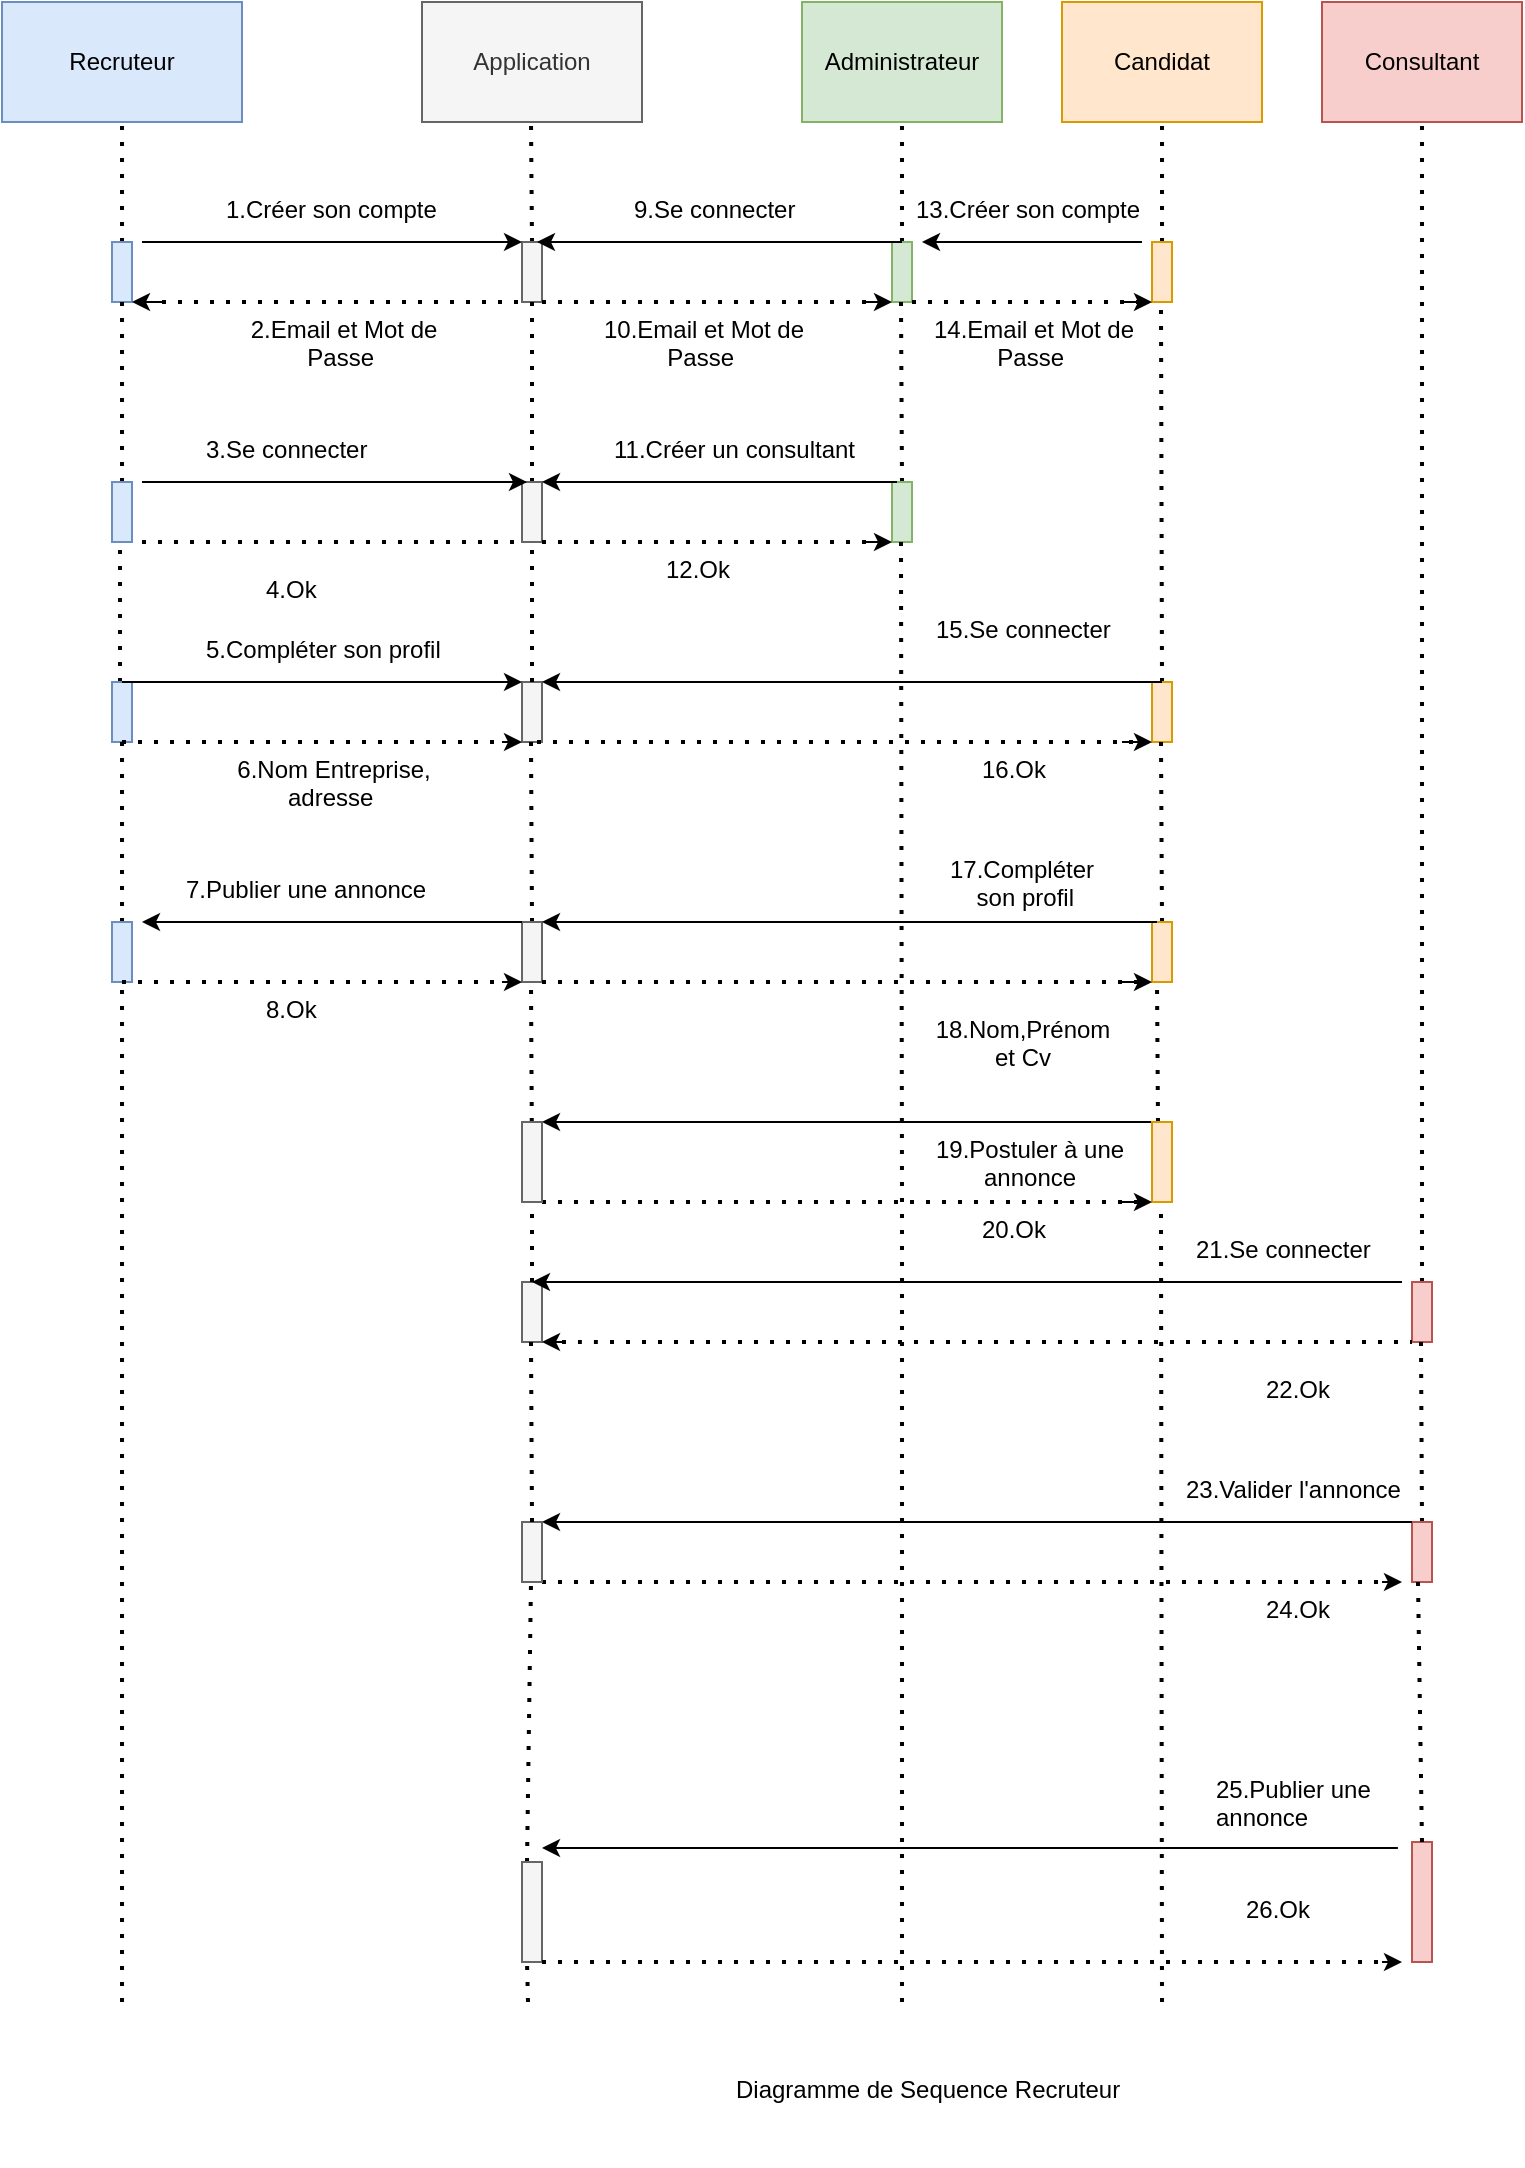 <mxfile version="13.9.9" type="device"><diagram id="ViOgae1L7rWa1uoEt76A" name="Page-1"><mxGraphModel dx="1086" dy="806" grid="1" gridSize="10" guides="1" tooltips="1" connect="1" arrows="1" fold="1" page="1" pageScale="1" pageWidth="827" pageHeight="1169" math="0" shadow="0"><root><mxCell id="0"/><mxCell id="1" parent="0"/><mxCell id="P5da-uRJXwo5UAFCDsNM-1" value="Recruteur" style="rounded=0;whiteSpace=wrap;html=1;fillColor=#dae8fc;strokeColor=#6c8ebf;" parent="1" vertex="1"><mxGeometry x="40" y="40" width="120" height="60" as="geometry"/></mxCell><mxCell id="P5da-uRJXwo5UAFCDsNM-3" value="Application" style="rounded=0;whiteSpace=wrap;html=1;fillColor=#f5f5f5;strokeColor=#666666;fontColor=#333333;" parent="1" vertex="1"><mxGeometry x="250" y="40" width="110" height="60" as="geometry"/></mxCell><mxCell id="P5da-uRJXwo5UAFCDsNM-4" value="Administrateur" style="rounded=0;whiteSpace=wrap;html=1;fillColor=#d5e8d4;strokeColor=#82b366;" parent="1" vertex="1"><mxGeometry x="440" y="40" width="100" height="60" as="geometry"/></mxCell><mxCell id="P5da-uRJXwo5UAFCDsNM-62" value="" style="endArrow=none;dashed=1;html=1;dashPattern=1 3;strokeWidth=2;" parent="1" edge="1"><mxGeometry width="50" height="50" relative="1" as="geometry"><mxPoint x="380" y="1040" as="sourcePoint"/><mxPoint x="380" y="1040" as="targetPoint"/></mxGeometry></mxCell><mxCell id="P5da-uRJXwo5UAFCDsNM-66" value="" style="endArrow=none;dashed=1;html=1;dashPattern=1 3;strokeWidth=2;" parent="1" edge="1"><mxGeometry width="50" height="50" relative="1" as="geometry"><mxPoint x="720" y="1120" as="sourcePoint"/><mxPoint x="720" y="1120" as="targetPoint"/></mxGeometry></mxCell><mxCell id="p3eNT7bTrq2J5SXxydvE-2" value="Candidat" style="rounded=0;whiteSpace=wrap;html=1;fillColor=#ffe6cc;strokeColor=#d79b00;" parent="1" vertex="1"><mxGeometry x="570" y="40" width="100" height="60" as="geometry"/></mxCell><mxCell id="p3eNT7bTrq2J5SXxydvE-22" value="" style="endArrow=none;dashed=1;html=1;dashPattern=1 3;strokeWidth=2;exitX=0.5;exitY=0;exitDx=0;exitDy=0;" parent="1" edge="1"><mxGeometry width="50" height="50" relative="1" as="geometry"><mxPoint x="380" y="930" as="sourcePoint"/><mxPoint x="380" y="930" as="targetPoint"/></mxGeometry></mxCell><mxCell id="NdZKwjlMjtHIEeKjf_pz-1" value="Consultant" style="rounded=0;whiteSpace=wrap;html=1;fillColor=#f8cecc;strokeColor=#b85450;" vertex="1" parent="1"><mxGeometry x="700" y="40" width="100" height="60" as="geometry"/></mxCell><mxCell id="NdZKwjlMjtHIEeKjf_pz-4" value="" style="endArrow=none;dashed=1;html=1;dashPattern=1 3;strokeWidth=2;" edge="1" parent="1"><mxGeometry width="50" height="50" relative="1" as="geometry"><mxPoint x="305" y="160" as="sourcePoint"/><mxPoint x="304.5" y="100" as="targetPoint"/></mxGeometry></mxCell><mxCell id="NdZKwjlMjtHIEeKjf_pz-5" value="" style="endArrow=none;dashed=1;html=1;dashPattern=1 3;strokeWidth=2;entryX=0.5;entryY=1;entryDx=0;entryDy=0;" edge="1" parent="1" target="P5da-uRJXwo5UAFCDsNM-4"><mxGeometry width="50" height="50" relative="1" as="geometry"><mxPoint x="490" y="160" as="sourcePoint"/><mxPoint x="480" y="-131" as="targetPoint"/></mxGeometry></mxCell><mxCell id="NdZKwjlMjtHIEeKjf_pz-6" value="" style="endArrow=none;dashed=1;html=1;dashPattern=1 3;strokeWidth=2;entryX=0.5;entryY=1;entryDx=0;entryDy=0;" edge="1" parent="1" target="p3eNT7bTrq2J5SXxydvE-2"><mxGeometry width="50" height="50" relative="1" as="geometry"><mxPoint x="620" y="160" as="sourcePoint"/><mxPoint x="590" y="510" as="targetPoint"/></mxGeometry></mxCell><mxCell id="NdZKwjlMjtHIEeKjf_pz-7" value="" style="endArrow=none;dashed=1;html=1;dashPattern=1 3;strokeWidth=2;entryX=0.5;entryY=1;entryDx=0;entryDy=0;" edge="1" parent="1" target="NdZKwjlMjtHIEeKjf_pz-1"><mxGeometry width="50" height="50" relative="1" as="geometry"><mxPoint x="750" y="680" as="sourcePoint"/><mxPoint x="750" y="190" as="targetPoint"/></mxGeometry></mxCell><mxCell id="NdZKwjlMjtHIEeKjf_pz-16" value="" style="endArrow=none;dashed=1;html=1;dashPattern=1 3;strokeWidth=2;" edge="1" parent="1"><mxGeometry width="50" height="50" relative="1" as="geometry"><mxPoint x="100" y="160" as="sourcePoint"/><mxPoint x="100" y="100" as="targetPoint"/></mxGeometry></mxCell><mxCell id="NdZKwjlMjtHIEeKjf_pz-18" value="" style="rounded=0;whiteSpace=wrap;html=1;fillColor=#dae8fc;strokeColor=#6c8ebf;" vertex="1" parent="1"><mxGeometry x="95" y="160" width="10" height="30" as="geometry"/></mxCell><mxCell id="NdZKwjlMjtHIEeKjf_pz-19" value="" style="endArrow=none;dashed=1;html=1;dashPattern=1 3;strokeWidth=2;entryX=0.5;entryY=1;entryDx=0;entryDy=0;" edge="1" parent="1" target="NdZKwjlMjtHIEeKjf_pz-18"><mxGeometry width="50" height="50" relative="1" as="geometry"><mxPoint x="100" y="280" as="sourcePoint"/><mxPoint x="100" y="200" as="targetPoint"/></mxGeometry></mxCell><mxCell id="NdZKwjlMjtHIEeKjf_pz-20" value="" style="rounded=0;whiteSpace=wrap;html=1;fillColor=#f5f5f5;strokeColor=#666666;fontColor=#333333;" vertex="1" parent="1"><mxGeometry x="300" y="160" width="10" height="30" as="geometry"/></mxCell><mxCell id="NdZKwjlMjtHIEeKjf_pz-21" value="" style="rounded=0;whiteSpace=wrap;html=1;fillColor=#f8cecc;strokeColor=#b85450;" vertex="1" parent="1"><mxGeometry x="745" y="680" width="10" height="30" as="geometry"/></mxCell><mxCell id="NdZKwjlMjtHIEeKjf_pz-25" value="" style="endArrow=classic;html=1;entryX=0;entryY=0;entryDx=0;entryDy=0;" edge="1" parent="1" target="NdZKwjlMjtHIEeKjf_pz-20"><mxGeometry width="50" height="50" relative="1" as="geometry"><mxPoint x="110" y="160" as="sourcePoint"/><mxPoint x="440" y="350" as="targetPoint"/></mxGeometry></mxCell><mxCell id="NdZKwjlMjtHIEeKjf_pz-26" value="&lt;span class=&quot;fontstyle0&quot;&gt;1.Créer son compte&lt;/span&gt; &lt;br&gt;" style="text;whiteSpace=wrap;html=1;" vertex="1" parent="1"><mxGeometry x="150" y="130" width="120" height="40" as="geometry"/></mxCell><mxCell id="NdZKwjlMjtHIEeKjf_pz-27" value="" style="endArrow=none;dashed=1;html=1;dashPattern=1 3;strokeWidth=2;entryX=0;entryY=1;entryDx=0;entryDy=0;" edge="1" parent="1" target="NdZKwjlMjtHIEeKjf_pz-20"><mxGeometry width="50" height="50" relative="1" as="geometry"><mxPoint x="120" y="190" as="sourcePoint"/><mxPoint x="440" y="350" as="targetPoint"/></mxGeometry></mxCell><mxCell id="NdZKwjlMjtHIEeKjf_pz-28" value="" style="endArrow=classic;html=1;entryX=1;entryY=1;entryDx=0;entryDy=0;" edge="1" parent="1" target="NdZKwjlMjtHIEeKjf_pz-18"><mxGeometry width="50" height="50" relative="1" as="geometry"><mxPoint x="120" y="190" as="sourcePoint"/><mxPoint x="440" y="350" as="targetPoint"/></mxGeometry></mxCell><mxCell id="NdZKwjlMjtHIEeKjf_pz-29" value="&lt;div style=&quot;text-align: center&quot;&gt;&lt;span class=&quot;fontstyle0&quot;&gt;2.Email et Mot de Passe&lt;/span&gt;&lt;span&gt;&amp;nbsp;&lt;/span&gt;&lt;/div&gt;" style="text;whiteSpace=wrap;html=1;" vertex="1" parent="1"><mxGeometry x="150" y="190" width="120" height="40" as="geometry"/></mxCell><mxCell id="NdZKwjlMjtHIEeKjf_pz-30" value="" style="endArrow=none;dashed=1;html=1;dashPattern=1 3;strokeWidth=2;entryX=0.5;entryY=1;entryDx=0;entryDy=0;" edge="1" parent="1" target="NdZKwjlMjtHIEeKjf_pz-20"><mxGeometry width="50" height="50" relative="1" as="geometry"><mxPoint x="305" y="280" as="sourcePoint"/><mxPoint x="440" y="350" as="targetPoint"/></mxGeometry></mxCell><mxCell id="NdZKwjlMjtHIEeKjf_pz-31" value="" style="rounded=0;whiteSpace=wrap;html=1;fillColor=#dae8fc;strokeColor=#6c8ebf;" vertex="1" parent="1"><mxGeometry x="95" y="280" width="10" height="30" as="geometry"/></mxCell><mxCell id="NdZKwjlMjtHIEeKjf_pz-32" value="" style="rounded=0;whiteSpace=wrap;html=1;fillColor=#f5f5f5;strokeColor=#666666;fontColor=#333333;" vertex="1" parent="1"><mxGeometry x="300" y="280" width="10" height="30" as="geometry"/></mxCell><mxCell id="NdZKwjlMjtHIEeKjf_pz-33" value="" style="endArrow=classic;html=1;entryX=0.25;entryY=0;entryDx=0;entryDy=0;" edge="1" parent="1" target="NdZKwjlMjtHIEeKjf_pz-32"><mxGeometry width="50" height="50" relative="1" as="geometry"><mxPoint x="110" y="280" as="sourcePoint"/><mxPoint x="440" y="350" as="targetPoint"/></mxGeometry></mxCell><mxCell id="NdZKwjlMjtHIEeKjf_pz-34" value="&lt;span class=&quot;fontstyle0&quot;&gt;3.Se connecter&lt;/span&gt; " style="text;whiteSpace=wrap;html=1;" vertex="1" parent="1"><mxGeometry x="140" y="250" width="120" height="40" as="geometry"/></mxCell><mxCell id="NdZKwjlMjtHIEeKjf_pz-35" value="" style="endArrow=none;dashed=1;html=1;dashPattern=1 3;strokeWidth=2;entryX=0;entryY=1;entryDx=0;entryDy=0;" edge="1" parent="1" target="NdZKwjlMjtHIEeKjf_pz-32"><mxGeometry width="50" height="50" relative="1" as="geometry"><mxPoint x="110" y="310" as="sourcePoint"/><mxPoint x="440" y="350" as="targetPoint"/></mxGeometry></mxCell><mxCell id="NdZKwjlMjtHIEeKjf_pz-36" value="&lt;span class=&quot;fontstyle0&quot;&gt;4.Ok&lt;/span&gt;" style="text;whiteSpace=wrap;html=1;" vertex="1" parent="1"><mxGeometry x="170" y="320" width="120" height="40" as="geometry"/></mxCell><mxCell id="NdZKwjlMjtHIEeKjf_pz-37" value="&lt;span class=&quot;fontstyle0&quot;&gt;5.Compléter son profil&lt;/span&gt; &lt;br&gt;" style="text;whiteSpace=wrap;html=1;" vertex="1" parent="1"><mxGeometry x="140" y="350" width="130" height="40" as="geometry"/></mxCell><mxCell id="NdZKwjlMjtHIEeKjf_pz-38" value="" style="endArrow=none;dashed=1;html=1;dashPattern=1 3;strokeWidth=2;" edge="1" parent="1"><mxGeometry width="50" height="50" relative="1" as="geometry"><mxPoint x="99" y="380" as="sourcePoint"/><mxPoint x="99" y="310" as="targetPoint"/></mxGeometry></mxCell><mxCell id="NdZKwjlMjtHIEeKjf_pz-39" value="" style="rounded=0;whiteSpace=wrap;html=1;fillColor=#dae8fc;strokeColor=#6c8ebf;" vertex="1" parent="1"><mxGeometry x="95" y="380" width="10" height="30" as="geometry"/></mxCell><mxCell id="NdZKwjlMjtHIEeKjf_pz-40" value="" style="rounded=0;whiteSpace=wrap;html=1;fillColor=#f5f5f5;strokeColor=#666666;fontColor=#333333;" vertex="1" parent="1"><mxGeometry x="300" y="380" width="10" height="30" as="geometry"/></mxCell><mxCell id="NdZKwjlMjtHIEeKjf_pz-41" value="" style="endArrow=classic;html=1;entryX=0;entryY=0;entryDx=0;entryDy=0;" edge="1" parent="1" target="NdZKwjlMjtHIEeKjf_pz-40"><mxGeometry width="50" height="50" relative="1" as="geometry"><mxPoint x="100" y="380" as="sourcePoint"/><mxPoint x="440" y="350" as="targetPoint"/></mxGeometry></mxCell><mxCell id="NdZKwjlMjtHIEeKjf_pz-42" value="" style="endArrow=none;dashed=1;html=1;dashPattern=1 3;strokeWidth=2;exitX=0.5;exitY=0;exitDx=0;exitDy=0;entryX=0.5;entryY=1;entryDx=0;entryDy=0;entryPerimeter=0;" edge="1" parent="1" source="NdZKwjlMjtHIEeKjf_pz-40" target="NdZKwjlMjtHIEeKjf_pz-32"><mxGeometry width="50" height="50" relative="1" as="geometry"><mxPoint x="260" y="360" as="sourcePoint"/><mxPoint x="310" y="310" as="targetPoint"/></mxGeometry></mxCell><mxCell id="NdZKwjlMjtHIEeKjf_pz-43" value="" style="endArrow=none;dashed=1;html=1;dashPattern=1 3;strokeWidth=2;entryX=0.5;entryY=1;entryDx=0;entryDy=0;" edge="1" parent="1" target="NdZKwjlMjtHIEeKjf_pz-39"><mxGeometry width="50" height="50" relative="1" as="geometry"><mxPoint x="100" y="500" as="sourcePoint"/><mxPoint x="105" y="410" as="targetPoint"/></mxGeometry></mxCell><mxCell id="NdZKwjlMjtHIEeKjf_pz-45" value="" style="endArrow=none;dashed=1;html=1;dashPattern=1 3;strokeWidth=2;" edge="1" parent="1"><mxGeometry width="50" height="50" relative="1" as="geometry"><mxPoint x="305" y="500" as="sourcePoint"/><mxPoint x="304.5" y="410" as="targetPoint"/></mxGeometry></mxCell><mxCell id="NdZKwjlMjtHIEeKjf_pz-46" value="" style="endArrow=none;dashed=1;html=1;dashPattern=1 3;strokeWidth=2;exitX=0.5;exitY=1;exitDx=0;exitDy=0;" edge="1" parent="1" source="NdZKwjlMjtHIEeKjf_pz-39"><mxGeometry width="50" height="50" relative="1" as="geometry"><mxPoint x="390" y="400" as="sourcePoint"/><mxPoint x="290" y="410" as="targetPoint"/></mxGeometry></mxCell><mxCell id="NdZKwjlMjtHIEeKjf_pz-47" value="" style="endArrow=classic;html=1;entryX=0;entryY=1;entryDx=0;entryDy=0;" edge="1" parent="1" target="NdZKwjlMjtHIEeKjf_pz-40"><mxGeometry width="50" height="50" relative="1" as="geometry"><mxPoint x="290" y="410" as="sourcePoint"/><mxPoint x="340" y="360" as="targetPoint"/></mxGeometry></mxCell><mxCell id="NdZKwjlMjtHIEeKjf_pz-48" value="&lt;div style=&quot;text-align: center&quot;&gt;&lt;span class=&quot;fontstyle0&quot;&gt;6.Nom Entreprise, adresse&lt;/span&gt;&lt;span&gt;&amp;nbsp;&lt;/span&gt;&lt;/div&gt;" style="text;whiteSpace=wrap;html=1;" vertex="1" parent="1"><mxGeometry x="140" y="410" width="130" height="40" as="geometry"/></mxCell><mxCell id="NdZKwjlMjtHIEeKjf_pz-49" value="&lt;span class=&quot;fontstyle0&quot;&gt;7.Publier une annonce&lt;/span&gt; &lt;br&gt;" style="text;whiteSpace=wrap;html=1;" vertex="1" parent="1"><mxGeometry x="130" y="470" width="140" height="40" as="geometry"/></mxCell><mxCell id="NdZKwjlMjtHIEeKjf_pz-50" value="" style="rounded=0;whiteSpace=wrap;html=1;fillColor=#dae8fc;strokeColor=#6c8ebf;" vertex="1" parent="1"><mxGeometry x="95" y="500" width="10" height="30" as="geometry"/></mxCell><mxCell id="NdZKwjlMjtHIEeKjf_pz-51" value="" style="rounded=0;whiteSpace=wrap;html=1;fillColor=#f5f5f5;strokeColor=#666666;fontColor=#333333;" vertex="1" parent="1"><mxGeometry x="300" y="500" width="10" height="30" as="geometry"/></mxCell><mxCell id="NdZKwjlMjtHIEeKjf_pz-52" value="" style="endArrow=classic;html=1;exitX=0;exitY=0;exitDx=0;exitDy=0;" edge="1" parent="1" source="NdZKwjlMjtHIEeKjf_pz-51"><mxGeometry width="50" height="50" relative="1" as="geometry"><mxPoint x="190" y="530" as="sourcePoint"/><mxPoint x="110" y="500" as="targetPoint"/></mxGeometry></mxCell><mxCell id="NdZKwjlMjtHIEeKjf_pz-53" value="" style="endArrow=none;dashed=1;html=1;dashPattern=1 3;strokeWidth=2;exitX=0.5;exitY=1;exitDx=0;exitDy=0;" edge="1" parent="1" source="NdZKwjlMjtHIEeKjf_pz-50"><mxGeometry width="50" height="50" relative="1" as="geometry"><mxPoint x="175" y="550" as="sourcePoint"/><mxPoint x="290" y="530" as="targetPoint"/></mxGeometry></mxCell><mxCell id="NdZKwjlMjtHIEeKjf_pz-54" value="" style="endArrow=classic;html=1;" edge="1" parent="1"><mxGeometry width="50" height="50" relative="1" as="geometry"><mxPoint x="290" y="530" as="sourcePoint"/><mxPoint x="300" y="530" as="targetPoint"/></mxGeometry></mxCell><mxCell id="NdZKwjlMjtHIEeKjf_pz-55" value="&lt;span class=&quot;fontstyle0&quot;&gt;8.Ok&lt;/span&gt;" style="text;whiteSpace=wrap;html=1;" vertex="1" parent="1"><mxGeometry x="170" y="530" width="60" height="40" as="geometry"/></mxCell><mxCell id="NdZKwjlMjtHIEeKjf_pz-56" value="" style="endArrow=none;dashed=1;html=1;dashPattern=1 3;strokeWidth=2;" edge="1" parent="1"><mxGeometry width="50" height="50" relative="1" as="geometry"><mxPoint x="100" y="1040" as="sourcePoint"/><mxPoint x="100" y="530" as="targetPoint"/></mxGeometry></mxCell><mxCell id="NdZKwjlMjtHIEeKjf_pz-57" value="" style="endArrow=none;dashed=1;html=1;dashPattern=1 3;strokeWidth=2;" edge="1" parent="1" source="NdZKwjlMjtHIEeKjf_pz-139"><mxGeometry width="50" height="50" relative="1" as="geometry"><mxPoint x="305" y="680" as="sourcePoint"/><mxPoint x="304.5" y="530" as="targetPoint"/></mxGeometry></mxCell><mxCell id="NdZKwjlMjtHIEeKjf_pz-60" value="&lt;span class=&quot;fontstyle0&quot;&gt;9.Se connecter&lt;/span&gt; " style="text;whiteSpace=wrap;html=1;" vertex="1" parent="1"><mxGeometry x="354" y="130" width="120" height="40" as="geometry"/></mxCell><mxCell id="NdZKwjlMjtHIEeKjf_pz-61" value="" style="rounded=0;whiteSpace=wrap;html=1;fillColor=#d5e8d4;strokeColor=#82b366;" vertex="1" parent="1"><mxGeometry x="485" y="160" width="10" height="30" as="geometry"/></mxCell><mxCell id="NdZKwjlMjtHIEeKjf_pz-62" value="" style="endArrow=classic;html=1;entryX=0.75;entryY=0;entryDx=0;entryDy=0;exitX=0.5;exitY=0;exitDx=0;exitDy=0;exitPerimeter=0;" edge="1" parent="1" source="NdZKwjlMjtHIEeKjf_pz-61" target="NdZKwjlMjtHIEeKjf_pz-20"><mxGeometry width="50" height="50" relative="1" as="geometry"><mxPoint x="480" y="160" as="sourcePoint"/><mxPoint x="440" y="250" as="targetPoint"/></mxGeometry></mxCell><mxCell id="NdZKwjlMjtHIEeKjf_pz-63" value="" style="endArrow=none;dashed=1;html=1;dashPattern=1 3;strokeWidth=2;" edge="1" parent="1"><mxGeometry width="50" height="50" relative="1" as="geometry"><mxPoint x="310" y="190" as="sourcePoint"/><mxPoint x="480" y="190" as="targetPoint"/></mxGeometry></mxCell><mxCell id="NdZKwjlMjtHIEeKjf_pz-64" value="" style="endArrow=classic;html=1;entryX=0;entryY=1;entryDx=0;entryDy=0;" edge="1" parent="1" target="NdZKwjlMjtHIEeKjf_pz-61"><mxGeometry width="50" height="50" relative="1" as="geometry"><mxPoint x="470" y="190" as="sourcePoint"/><mxPoint x="485" y="185" as="targetPoint"/></mxGeometry></mxCell><mxCell id="NdZKwjlMjtHIEeKjf_pz-65" value="" style="endArrow=none;dashed=1;html=1;dashPattern=1 3;strokeWidth=2;" edge="1" parent="1"><mxGeometry width="50" height="50" relative="1" as="geometry"><mxPoint x="490" y="280" as="sourcePoint"/><mxPoint x="489.5" y="190" as="targetPoint"/></mxGeometry></mxCell><mxCell id="NdZKwjlMjtHIEeKjf_pz-66" value="&lt;div style=&quot;text-align: center&quot;&gt;&lt;span class=&quot;fontstyle0&quot;&gt;10.Email et Mot de Passe&lt;/span&gt;&lt;span&gt;&amp;nbsp;&lt;/span&gt;&lt;/div&gt;" style="text;whiteSpace=wrap;html=1;" vertex="1" parent="1"><mxGeometry x="330" y="190" width="120" height="40" as="geometry"/></mxCell><mxCell id="NdZKwjlMjtHIEeKjf_pz-67" value="" style="rounded=0;whiteSpace=wrap;html=1;fillColor=#d5e8d4;strokeColor=#82b366;" vertex="1" parent="1"><mxGeometry x="485" y="280" width="10" height="30" as="geometry"/></mxCell><mxCell id="NdZKwjlMjtHIEeKjf_pz-68" value="" style="endArrow=classic;html=1;entryX=1;entryY=0;entryDx=0;entryDy=0;exitX=0.25;exitY=0;exitDx=0;exitDy=0;" edge="1" parent="1" source="NdZKwjlMjtHIEeKjf_pz-67" target="NdZKwjlMjtHIEeKjf_pz-32"><mxGeometry width="50" height="50" relative="1" as="geometry"><mxPoint x="480" y="280" as="sourcePoint"/><mxPoint x="440" y="250" as="targetPoint"/></mxGeometry></mxCell><mxCell id="NdZKwjlMjtHIEeKjf_pz-69" value="" style="endArrow=none;dashed=1;html=1;dashPattern=1 3;strokeWidth=2;exitX=1;exitY=1;exitDx=0;exitDy=0;" edge="1" parent="1" source="NdZKwjlMjtHIEeKjf_pz-32"><mxGeometry width="50" height="50" relative="1" as="geometry"><mxPoint x="390" y="300" as="sourcePoint"/><mxPoint x="480" y="310" as="targetPoint"/></mxGeometry></mxCell><mxCell id="NdZKwjlMjtHIEeKjf_pz-70" value="" style="endArrow=classic;html=1;entryX=0;entryY=1;entryDx=0;entryDy=0;" edge="1" parent="1" target="NdZKwjlMjtHIEeKjf_pz-67"><mxGeometry width="50" height="50" relative="1" as="geometry"><mxPoint x="470" y="310" as="sourcePoint"/><mxPoint x="440" y="250" as="targetPoint"/></mxGeometry></mxCell><mxCell id="NdZKwjlMjtHIEeKjf_pz-71" value="&lt;span class=&quot;fontstyle0&quot;&gt;11.Créer un consultant&lt;/span&gt; &lt;br&gt;" style="text;whiteSpace=wrap;html=1;" vertex="1" parent="1"><mxGeometry x="344" y="250" width="130" height="30" as="geometry"/></mxCell><mxCell id="NdZKwjlMjtHIEeKjf_pz-72" value="&lt;span class=&quot;fontstyle0&quot;&gt;12.Ok&lt;/span&gt;" style="text;whiteSpace=wrap;html=1;" vertex="1" parent="1"><mxGeometry x="370" y="310" width="40" height="40" as="geometry"/></mxCell><mxCell id="NdZKwjlMjtHIEeKjf_pz-73" value="" style="endArrow=none;dashed=1;html=1;dashPattern=1 3;strokeWidth=2;" edge="1" parent="1"><mxGeometry width="50" height="50" relative="1" as="geometry"><mxPoint x="490" y="640" as="sourcePoint"/><mxPoint x="489.5" y="310" as="targetPoint"/></mxGeometry></mxCell><mxCell id="NdZKwjlMjtHIEeKjf_pz-74" value="" style="rounded=0;whiteSpace=wrap;html=1;fillColor=#ffe6cc;strokeColor=#d79b00;" vertex="1" parent="1"><mxGeometry x="615" y="160" width="10" height="30" as="geometry"/></mxCell><mxCell id="NdZKwjlMjtHIEeKjf_pz-75" value="" style="endArrow=classic;html=1;" edge="1" parent="1"><mxGeometry width="50" height="50" relative="1" as="geometry"><mxPoint x="610" y="160" as="sourcePoint"/><mxPoint x="500" y="160" as="targetPoint"/></mxGeometry></mxCell><mxCell id="NdZKwjlMjtHIEeKjf_pz-76" value="" style="endArrow=none;dashed=1;html=1;dashPattern=1 3;strokeWidth=2;exitX=1;exitY=1;exitDx=0;exitDy=0;" edge="1" parent="1" source="NdZKwjlMjtHIEeKjf_pz-61"><mxGeometry width="50" height="50" relative="1" as="geometry"><mxPoint x="560" y="240" as="sourcePoint"/><mxPoint x="610" y="190" as="targetPoint"/></mxGeometry></mxCell><mxCell id="NdZKwjlMjtHIEeKjf_pz-77" value="" style="endArrow=classic;html=1;" edge="1" parent="1"><mxGeometry width="50" height="50" relative="1" as="geometry"><mxPoint x="600" y="190" as="sourcePoint"/><mxPoint x="615" y="190" as="targetPoint"/></mxGeometry></mxCell><mxCell id="NdZKwjlMjtHIEeKjf_pz-78" value="&lt;span class=&quot;fontstyle0&quot;&gt;13.Créer son compte&lt;/span&gt; " style="text;whiteSpace=wrap;html=1;" vertex="1" parent="1"><mxGeometry x="495" y="130" width="120" height="40" as="geometry"/></mxCell><mxCell id="NdZKwjlMjtHIEeKjf_pz-79" value="&lt;div style=&quot;text-align: center&quot;&gt;&lt;span class=&quot;fontstyle0&quot;&gt;14.Email et Mot de Passe&lt;/span&gt;&lt;span&gt;&amp;nbsp;&lt;/span&gt;&lt;/div&gt;" style="text;whiteSpace=wrap;html=1;" vertex="1" parent="1"><mxGeometry x="495" y="190" width="120" height="40" as="geometry"/></mxCell><mxCell id="NdZKwjlMjtHIEeKjf_pz-80" value="" style="endArrow=none;dashed=1;html=1;dashPattern=1 3;strokeWidth=2;" edge="1" parent="1"><mxGeometry width="50" height="50" relative="1" as="geometry"><mxPoint x="620" y="380" as="sourcePoint"/><mxPoint x="619.5" y="190" as="targetPoint"/></mxGeometry></mxCell><mxCell id="NdZKwjlMjtHIEeKjf_pz-81" value="" style="rounded=0;whiteSpace=wrap;html=1;fillColor=#ffe6cc;strokeColor=#d79b00;" vertex="1" parent="1"><mxGeometry x="615" y="380" width="10" height="30" as="geometry"/></mxCell><mxCell id="NdZKwjlMjtHIEeKjf_pz-82" value="" style="endArrow=classic;html=1;entryX=1;entryY=0;entryDx=0;entryDy=0;" edge="1" parent="1" target="NdZKwjlMjtHIEeKjf_pz-40"><mxGeometry width="50" height="50" relative="1" as="geometry"><mxPoint x="620" y="380" as="sourcePoint"/><mxPoint x="440" y="430" as="targetPoint"/></mxGeometry></mxCell><mxCell id="NdZKwjlMjtHIEeKjf_pz-84" value="" style="endArrow=none;dashed=1;html=1;dashPattern=1 3;strokeWidth=2;exitX=0.75;exitY=1;exitDx=0;exitDy=0;" edge="1" parent="1" source="NdZKwjlMjtHIEeKjf_pz-40"><mxGeometry width="50" height="50" relative="1" as="geometry"><mxPoint x="390" y="480" as="sourcePoint"/><mxPoint x="610" y="410" as="targetPoint"/></mxGeometry></mxCell><mxCell id="NdZKwjlMjtHIEeKjf_pz-85" value="" style="endArrow=classic;html=1;" edge="1" parent="1"><mxGeometry width="50" height="50" relative="1" as="geometry"><mxPoint x="600" y="410" as="sourcePoint"/><mxPoint x="615" y="410" as="targetPoint"/></mxGeometry></mxCell><mxCell id="NdZKwjlMjtHIEeKjf_pz-86" value="" style="endArrow=none;dashed=1;html=1;dashPattern=1 3;strokeWidth=2;" edge="1" parent="1"><mxGeometry width="50" height="50" relative="1" as="geometry"><mxPoint x="620" y="500" as="sourcePoint"/><mxPoint x="619.5" y="410" as="targetPoint"/></mxGeometry></mxCell><mxCell id="NdZKwjlMjtHIEeKjf_pz-87" value="&lt;span class=&quot;fontstyle0&quot;&gt;15.Se connecter&lt;/span&gt; " style="text;whiteSpace=wrap;html=1;" vertex="1" parent="1"><mxGeometry x="505" y="340" width="120" height="40" as="geometry"/></mxCell><mxCell id="NdZKwjlMjtHIEeKjf_pz-88" value="&lt;span class=&quot;fontstyle0&quot;&gt;16.Ok&lt;/span&gt;&amp;nbsp;" style="text;whiteSpace=wrap;html=1;" vertex="1" parent="1"><mxGeometry x="527.5" y="410" width="75" height="40" as="geometry"/></mxCell><mxCell id="NdZKwjlMjtHIEeKjf_pz-89" value="&lt;span class=&quot;fontstyle0&quot;&gt;17.Compléter&lt;br&gt;&amp;nbsp;son profil&lt;/span&gt; " style="text;whiteSpace=wrap;html=1;align=center;" vertex="1" parent="1"><mxGeometry x="485" y="460" width="130" height="40" as="geometry"/></mxCell><mxCell id="NdZKwjlMjtHIEeKjf_pz-90" value="" style="rounded=0;whiteSpace=wrap;html=1;fillColor=#ffe6cc;strokeColor=#d79b00;" vertex="1" parent="1"><mxGeometry x="615" y="500" width="10" height="30" as="geometry"/></mxCell><mxCell id="NdZKwjlMjtHIEeKjf_pz-91" value="" style="endArrow=classic;html=1;exitX=0.25;exitY=0;exitDx=0;exitDy=0;entryX=1;entryY=0;entryDx=0;entryDy=0;" edge="1" parent="1" source="NdZKwjlMjtHIEeKjf_pz-90" target="NdZKwjlMjtHIEeKjf_pz-51"><mxGeometry width="50" height="50" relative="1" as="geometry"><mxPoint x="390" y="480" as="sourcePoint"/><mxPoint x="440" y="430" as="targetPoint"/></mxGeometry></mxCell><mxCell id="NdZKwjlMjtHIEeKjf_pz-92" value="" style="endArrow=none;dashed=1;html=1;dashPattern=1 3;strokeWidth=2;" edge="1" parent="1"><mxGeometry width="50" height="50" relative="1" as="geometry"><mxPoint x="310" y="530" as="sourcePoint"/><mxPoint x="610" y="530" as="targetPoint"/></mxGeometry></mxCell><mxCell id="NdZKwjlMjtHIEeKjf_pz-93" value="" style="endArrow=classic;html=1;entryX=0;entryY=1;entryDx=0;entryDy=0;" edge="1" parent="1" target="NdZKwjlMjtHIEeKjf_pz-90"><mxGeometry width="50" height="50" relative="1" as="geometry"><mxPoint x="600" y="530" as="sourcePoint"/><mxPoint x="615" y="525" as="targetPoint"/></mxGeometry></mxCell><mxCell id="NdZKwjlMjtHIEeKjf_pz-94" value="&lt;span class=&quot;fontstyle0&quot;&gt;18.Nom,Prénom &lt;br&gt;et Cv&lt;br&gt;&lt;/span&gt;" style="text;whiteSpace=wrap;html=1;align=center;" vertex="1" parent="1"><mxGeometry x="492.5" y="540" width="115" height="40" as="geometry"/></mxCell><mxCell id="NdZKwjlMjtHIEeKjf_pz-95" value="" style="endArrow=none;dashed=1;html=1;dashPattern=1 3;strokeWidth=2;entryX=0.25;entryY=1;entryDx=0;entryDy=0;" edge="1" parent="1" target="NdZKwjlMjtHIEeKjf_pz-90"><mxGeometry width="50" height="50" relative="1" as="geometry"><mxPoint x="618" y="600" as="sourcePoint"/><mxPoint x="630" y="580" as="targetPoint"/></mxGeometry></mxCell><mxCell id="NdZKwjlMjtHIEeKjf_pz-97" value="&lt;div style=&quot;text-align: center&quot;&gt;&lt;span&gt;19.Postuler à une&amp;nbsp;&lt;/span&gt;&lt;/div&gt;&lt;span class=&quot;fontstyle0&quot;&gt;&lt;div style=&quot;text-align: center&quot;&gt;&lt;span class=&quot;fontstyle0&quot;&gt;annonce&lt;/span&gt;&lt;span&gt;&amp;nbsp;&lt;/span&gt;&lt;/div&gt;&lt;/span&gt;" style="text;whiteSpace=wrap;html=1;" vertex="1" parent="1"><mxGeometry x="505" y="600" width="100" height="40" as="geometry"/></mxCell><mxCell id="NdZKwjlMjtHIEeKjf_pz-98" value="" style="endArrow=classic;html=1;exitX=0.25;exitY=0;exitDx=0;exitDy=0;" edge="1" parent="1" source="NdZKwjlMjtHIEeKjf_pz-100"><mxGeometry width="50" height="50" relative="1" as="geometry"><mxPoint x="610" y="600" as="sourcePoint"/><mxPoint x="310" y="600" as="targetPoint"/></mxGeometry></mxCell><mxCell id="NdZKwjlMjtHIEeKjf_pz-100" value="" style="rounded=0;whiteSpace=wrap;html=1;fillColor=#ffe6cc;strokeColor=#d79b00;" vertex="1" parent="1"><mxGeometry x="615" y="600" width="10" height="40" as="geometry"/></mxCell><mxCell id="NdZKwjlMjtHIEeKjf_pz-101" value="" style="endArrow=none;dashed=1;html=1;dashPattern=1 3;strokeWidth=2;exitX=1;exitY=1;exitDx=0;exitDy=0;" edge="1" parent="1" source="NdZKwjlMjtHIEeKjf_pz-139"><mxGeometry width="50" height="50" relative="1" as="geometry"><mxPoint x="500" y="640" as="sourcePoint"/><mxPoint x="608" y="640" as="targetPoint"/></mxGeometry></mxCell><mxCell id="NdZKwjlMjtHIEeKjf_pz-102" value="" style="endArrow=classic;html=1;" edge="1" parent="1"><mxGeometry width="50" height="50" relative="1" as="geometry"><mxPoint x="600" y="640" as="sourcePoint"/><mxPoint x="615" y="640" as="targetPoint"/></mxGeometry></mxCell><mxCell id="NdZKwjlMjtHIEeKjf_pz-103" value="" style="endArrow=none;dashed=1;html=1;dashPattern=1 3;strokeWidth=2;" edge="1" parent="1"><mxGeometry width="50" height="50" relative="1" as="geometry"><mxPoint x="490" y="1040" as="sourcePoint"/><mxPoint x="490" y="640" as="targetPoint"/></mxGeometry></mxCell><mxCell id="NdZKwjlMjtHIEeKjf_pz-104" value="&lt;span class=&quot;fontstyle0&quot;&gt;20.Ok&lt;/span&gt;&amp;nbsp;" style="text;whiteSpace=wrap;html=1;" vertex="1" parent="1"><mxGeometry x="527.5" y="640" width="75" height="40" as="geometry"/></mxCell><mxCell id="NdZKwjlMjtHIEeKjf_pz-105" value="" style="endArrow=none;dashed=1;html=1;dashPattern=1 3;strokeWidth=2;" edge="1" parent="1"><mxGeometry width="50" height="50" relative="1" as="geometry"><mxPoint x="620" y="1040" as="sourcePoint"/><mxPoint x="619.5" y="640" as="targetPoint"/></mxGeometry></mxCell><mxCell id="NdZKwjlMjtHIEeKjf_pz-107" value="" style="rounded=0;whiteSpace=wrap;html=1;fillColor=#f5f5f5;strokeColor=#666666;fontColor=#333333;" vertex="1" parent="1"><mxGeometry x="300" y="680" width="10" height="30" as="geometry"/></mxCell><mxCell id="NdZKwjlMjtHIEeKjf_pz-108" value="" style="endArrow=classic;html=1;entryX=0.5;entryY=0;entryDx=0;entryDy=0;" edge="1" parent="1" target="NdZKwjlMjtHIEeKjf_pz-107"><mxGeometry width="50" height="50" relative="1" as="geometry"><mxPoint x="740" y="680" as="sourcePoint"/><mxPoint x="440" y="560" as="targetPoint"/></mxGeometry></mxCell><mxCell id="NdZKwjlMjtHIEeKjf_pz-109" value="&lt;span class=&quot;fontstyle0&quot;&gt;21.Se connecter&lt;/span&gt; " style="text;whiteSpace=wrap;html=1;" vertex="1" parent="1"><mxGeometry x="635" y="650" width="120" height="40" as="geometry"/></mxCell><mxCell id="NdZKwjlMjtHIEeKjf_pz-110" value="&lt;span class=&quot;fontstyle0&quot;&gt;22.Ok&lt;/span&gt;" style="text;whiteSpace=wrap;html=1;" vertex="1" parent="1"><mxGeometry x="670" y="720" width="40" height="40" as="geometry"/></mxCell><mxCell id="NdZKwjlMjtHIEeKjf_pz-111" value="" style="endArrow=none;dashed=1;html=1;dashPattern=1 3;strokeWidth=2;entryX=0;entryY=1;entryDx=0;entryDy=0;" edge="1" parent="1" target="NdZKwjlMjtHIEeKjf_pz-21"><mxGeometry width="50" height="50" relative="1" as="geometry"><mxPoint x="320" y="710" as="sourcePoint"/><mxPoint x="750" y="720" as="targetPoint"/><Array as="points"><mxPoint x="330" y="710"/></Array></mxGeometry></mxCell><mxCell id="NdZKwjlMjtHIEeKjf_pz-112" value="" style="endArrow=classic;html=1;entryX=1;entryY=1;entryDx=0;entryDy=0;" edge="1" parent="1" target="NdZKwjlMjtHIEeKjf_pz-107"><mxGeometry width="50" height="50" relative="1" as="geometry"><mxPoint x="320" y="710" as="sourcePoint"/><mxPoint x="370" y="720" as="targetPoint"/></mxGeometry></mxCell><mxCell id="NdZKwjlMjtHIEeKjf_pz-114" value="" style="endArrow=none;dashed=1;html=1;dashPattern=1 3;strokeWidth=2;" edge="1" parent="1"><mxGeometry width="50" height="50" relative="1" as="geometry"><mxPoint x="750" y="800" as="sourcePoint"/><mxPoint x="749.5" y="710" as="targetPoint"/></mxGeometry></mxCell><mxCell id="NdZKwjlMjtHIEeKjf_pz-115" value="&lt;span class=&quot;fontstyle0&quot;&gt;23.Valider l'annonce&lt;/span&gt;" style="text;whiteSpace=wrap;html=1;" vertex="1" parent="1"><mxGeometry x="630" y="770" width="120" height="40" as="geometry"/></mxCell><mxCell id="NdZKwjlMjtHIEeKjf_pz-116" value="" style="rounded=0;whiteSpace=wrap;html=1;fillColor=#f8cecc;strokeColor=#b85450;" vertex="1" parent="1"><mxGeometry x="745" y="800" width="10" height="30" as="geometry"/></mxCell><mxCell id="NdZKwjlMjtHIEeKjf_pz-117" value="" style="endArrow=classic;html=1;exitX=0;exitY=0;exitDx=0;exitDy=0;" edge="1" parent="1" source="NdZKwjlMjtHIEeKjf_pz-116"><mxGeometry width="50" height="50" relative="1" as="geometry"><mxPoint x="390" y="840" as="sourcePoint"/><mxPoint x="310" y="800" as="targetPoint"/></mxGeometry></mxCell><mxCell id="NdZKwjlMjtHIEeKjf_pz-119" value="" style="endArrow=none;dashed=1;html=1;dashPattern=1 3;strokeWidth=2;exitX=1;exitY=1;exitDx=0;exitDy=0;" edge="1" parent="1" source="NdZKwjlMjtHIEeKjf_pz-122"><mxGeometry width="50" height="50" relative="1" as="geometry"><mxPoint x="630" y="830" as="sourcePoint"/><mxPoint x="730" y="830" as="targetPoint"/></mxGeometry></mxCell><mxCell id="NdZKwjlMjtHIEeKjf_pz-120" value="" style="endArrow=classic;html=1;" edge="1" parent="1"><mxGeometry width="50" height="50" relative="1" as="geometry"><mxPoint x="730" y="830" as="sourcePoint"/><mxPoint x="740" y="830" as="targetPoint"/></mxGeometry></mxCell><mxCell id="NdZKwjlMjtHIEeKjf_pz-121" value="&lt;span class=&quot;fontstyle0&quot;&gt;24.Ok&lt;/span&gt;" style="text;whiteSpace=wrap;html=1;" vertex="1" parent="1"><mxGeometry x="670" y="830" width="40" height="40" as="geometry"/></mxCell><mxCell id="NdZKwjlMjtHIEeKjf_pz-122" value="" style="rounded=0;whiteSpace=wrap;html=1;fillColor=#f5f5f5;strokeColor=#666666;fontColor=#333333;" vertex="1" parent="1"><mxGeometry x="300" y="800" width="10" height="30" as="geometry"/></mxCell><mxCell id="NdZKwjlMjtHIEeKjf_pz-124" value="" style="endArrow=none;dashed=1;html=1;dashPattern=1 3;strokeWidth=2;exitX=0.5;exitY=0;exitDx=0;exitDy=0;" edge="1" parent="1" source="NdZKwjlMjtHIEeKjf_pz-122"><mxGeometry width="50" height="50" relative="1" as="geometry"><mxPoint x="305" y="790" as="sourcePoint"/><mxPoint x="304.5" y="710" as="targetPoint"/></mxGeometry></mxCell><mxCell id="NdZKwjlMjtHIEeKjf_pz-125" value="" style="endArrow=none;dashed=1;html=1;dashPattern=1 3;strokeWidth=2;exitX=0.25;exitY=0;exitDx=0;exitDy=0;" edge="1" parent="1" source="NdZKwjlMjtHIEeKjf_pz-126"><mxGeometry width="50" height="50" relative="1" as="geometry"><mxPoint x="304.5" y="890" as="sourcePoint"/><mxPoint x="304.5" y="830" as="targetPoint"/></mxGeometry></mxCell><mxCell id="NdZKwjlMjtHIEeKjf_pz-126" value="" style="rounded=0;whiteSpace=wrap;html=1;fillColor=#f5f5f5;strokeColor=#666666;fontColor=#333333;" vertex="1" parent="1"><mxGeometry x="300" y="970" width="10" height="50" as="geometry"/></mxCell><mxCell id="NdZKwjlMjtHIEeKjf_pz-127" value="&lt;span class=&quot;fontstyle0&quot;&gt;25.Publier une annonce&lt;/span&gt; &lt;br&gt;" style="text;whiteSpace=wrap;html=1;" vertex="1" parent="1"><mxGeometry x="645" y="920" width="110" height="40" as="geometry"/></mxCell><mxCell id="NdZKwjlMjtHIEeKjf_pz-129" value="" style="rounded=0;whiteSpace=wrap;html=1;fillColor=#f8cecc;strokeColor=#b85450;" vertex="1" parent="1"><mxGeometry x="745" y="960" width="10" height="60" as="geometry"/></mxCell><mxCell id="NdZKwjlMjtHIEeKjf_pz-130" value="" style="endArrow=classic;html=1;exitX=0.845;exitY=1.075;exitDx=0;exitDy=0;exitPerimeter=0;" edge="1" parent="1" source="NdZKwjlMjtHIEeKjf_pz-127"><mxGeometry width="50" height="50" relative="1" as="geometry"><mxPoint x="390" y="840" as="sourcePoint"/><mxPoint x="310" y="963" as="targetPoint"/></mxGeometry></mxCell><mxCell id="NdZKwjlMjtHIEeKjf_pz-132" value="" style="endArrow=none;dashed=1;html=1;dashPattern=1 3;strokeWidth=2;exitX=0.5;exitY=0;exitDx=0;exitDy=0;" edge="1" parent="1" source="NdZKwjlMjtHIEeKjf_pz-129"><mxGeometry width="50" height="50" relative="1" as="geometry"><mxPoint x="748" y="950" as="sourcePoint"/><mxPoint x="748" y="830" as="targetPoint"/></mxGeometry></mxCell><mxCell id="NdZKwjlMjtHIEeKjf_pz-133" value="&lt;span class=&quot;fontstyle0&quot;&gt;26.Ok&lt;/span&gt; " style="text;whiteSpace=wrap;html=1;" vertex="1" parent="1"><mxGeometry x="660" y="980" width="60" height="40" as="geometry"/></mxCell><mxCell id="NdZKwjlMjtHIEeKjf_pz-134" value="&lt;span class=&quot;fontstyle0&quot;&gt;Diagramme de Sequence Recruteur&lt;/span&gt;" style="text;whiteSpace=wrap;html=1;" vertex="1" parent="1"><mxGeometry x="405" y="1070" width="230" height="40" as="geometry"/></mxCell><mxCell id="NdZKwjlMjtHIEeKjf_pz-135" value="" style="endArrow=none;dashed=1;html=1;dashPattern=1 3;strokeWidth=2;" edge="1" parent="1"><mxGeometry width="50" height="50" relative="1" as="geometry"><mxPoint x="310" y="1020" as="sourcePoint"/><mxPoint x="740" y="1020" as="targetPoint"/></mxGeometry></mxCell><mxCell id="NdZKwjlMjtHIEeKjf_pz-136" value="" style="endArrow=classic;html=1;" edge="1" parent="1"><mxGeometry width="50" height="50" relative="1" as="geometry"><mxPoint x="730" y="1020" as="sourcePoint"/><mxPoint x="740" y="1020" as="targetPoint"/><Array as="points"><mxPoint x="740" y="1020"/></Array></mxGeometry></mxCell><mxCell id="NdZKwjlMjtHIEeKjf_pz-138" value="" style="endArrow=none;dashed=1;html=1;dashPattern=1 3;strokeWidth=2;entryX=0.25;entryY=1;entryDx=0;entryDy=0;" edge="1" parent="1" target="NdZKwjlMjtHIEeKjf_pz-126"><mxGeometry width="50" height="50" relative="1" as="geometry"><mxPoint x="303" y="1040" as="sourcePoint"/><mxPoint x="260" y="1040" as="targetPoint"/></mxGeometry></mxCell><mxCell id="NdZKwjlMjtHIEeKjf_pz-139" value="" style="rounded=0;whiteSpace=wrap;html=1;fillColor=#f5f5f5;strokeColor=#666666;fontColor=#333333;" vertex="1" parent="1"><mxGeometry x="300" y="600" width="10" height="40" as="geometry"/></mxCell><mxCell id="NdZKwjlMjtHIEeKjf_pz-140" value="" style="endArrow=none;dashed=1;html=1;dashPattern=1 3;strokeWidth=2;" edge="1" parent="1" target="NdZKwjlMjtHIEeKjf_pz-139"><mxGeometry width="50" height="50" relative="1" as="geometry"><mxPoint x="305" y="680" as="sourcePoint"/><mxPoint x="304.5" y="530" as="targetPoint"/></mxGeometry></mxCell></root></mxGraphModel></diagram></mxfile>